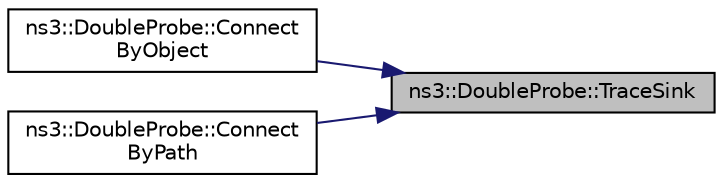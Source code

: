 digraph "ns3::DoubleProbe::TraceSink"
{
 // LATEX_PDF_SIZE
  edge [fontname="Helvetica",fontsize="10",labelfontname="Helvetica",labelfontsize="10"];
  node [fontname="Helvetica",fontsize="10",shape=record];
  rankdir="RL";
  Node1 [label="ns3::DoubleProbe::TraceSink",height=0.2,width=0.4,color="black", fillcolor="grey75", style="filled", fontcolor="black",tooltip="Method to connect to an underlying ns3::TraceSource of type double."];
  Node1 -> Node2 [dir="back",color="midnightblue",fontsize="10",style="solid",fontname="Helvetica"];
  Node2 [label="ns3::DoubleProbe::Connect\lByObject",height=0.2,width=0.4,color="black", fillcolor="white", style="filled",URL="$classns3_1_1_double_probe.html#a595c0fdc7e7c2e466cc8e9fc847580b0",tooltip="connect to a trace source attribute provided by a given object"];
  Node1 -> Node3 [dir="back",color="midnightblue",fontsize="10",style="solid",fontname="Helvetica"];
  Node3 [label="ns3::DoubleProbe::Connect\lByPath",height=0.2,width=0.4,color="black", fillcolor="white", style="filled",URL="$classns3_1_1_double_probe.html#a0f34962630dbb3af28c74c8b517824a7",tooltip="connect to a trace source provided by a config path"];
}

